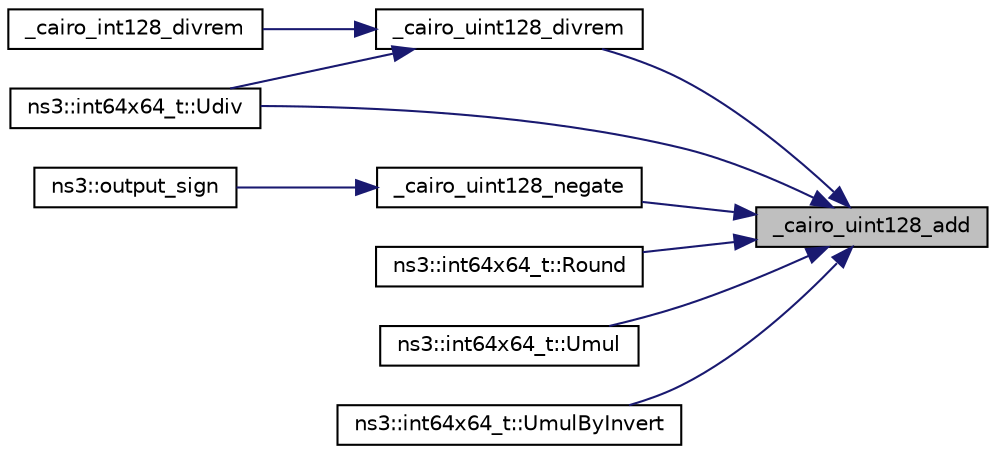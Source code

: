 digraph "_cairo_uint128_add"
{
 // LATEX_PDF_SIZE
  edge [fontname="Helvetica",fontsize="10",labelfontname="Helvetica",labelfontsize="10"];
  node [fontname="Helvetica",fontsize="10",shape=record];
  rankdir="RL";
  Node1 [label="_cairo_uint128_add",height=0.2,width=0.4,color="black", fillcolor="grey75", style="filled", fontcolor="black",tooltip=" "];
  Node1 -> Node2 [dir="back",color="midnightblue",fontsize="10",style="solid",fontname="Helvetica"];
  Node2 [label="_cairo_uint128_divrem",height=0.2,width=0.4,color="black", fillcolor="white", style="filled",URL="$cairo-wideint-private_8h.html#ad2c16372c5b65ee5942fef8b10cbd8a2",tooltip=" "];
  Node2 -> Node3 [dir="back",color="midnightblue",fontsize="10",style="solid",fontname="Helvetica"];
  Node3 [label="_cairo_int128_divrem",height=0.2,width=0.4,color="black", fillcolor="white", style="filled",URL="$cairo-wideint-private_8h.html#a24519f63947d9ea1536870c4534e1d81",tooltip=" "];
  Node2 -> Node4 [dir="back",color="midnightblue",fontsize="10",style="solid",fontname="Helvetica"];
  Node4 [label="ns3::int64x64_t::Udiv",height=0.2,width=0.4,color="black", fillcolor="white", style="filled",URL="$classns3_1_1int64x64__t.html#a5e73195bc06a9deb0ed1978427c93e82",tooltip="Unsigned division of Q64.64 values."];
  Node1 -> Node5 [dir="back",color="midnightblue",fontsize="10",style="solid",fontname="Helvetica"];
  Node5 [label="_cairo_uint128_negate",height=0.2,width=0.4,color="black", fillcolor="white", style="filled",URL="$cairo-wideint-private_8h.html#a2151111ba087a96c73aa89c2aa44ed7e",tooltip=" "];
  Node5 -> Node6 [dir="back",color="midnightblue",fontsize="10",style="solid",fontname="Helvetica"];
  Node6 [label="ns3::output_sign",height=0.2,width=0.4,color="black", fillcolor="white", style="filled",URL="$group__highprec.html#gabc1eadf47a990215c1b0b131d4f52cf9",tooltip="Compute the sign of the result of multiplying or dividing Q64.64 fixed precision operands."];
  Node1 -> Node7 [dir="back",color="midnightblue",fontsize="10",style="solid",fontname="Helvetica"];
  Node7 [label="ns3::int64x64_t::Round",height=0.2,width=0.4,color="black", fillcolor="white", style="filled",URL="$classns3_1_1int64x64__t.html#a36c8ae566118d1523fe66095c0e6b57b",tooltip="Round to the nearest int."];
  Node1 -> Node4 [dir="back",color="midnightblue",fontsize="10",style="solid",fontname="Helvetica"];
  Node1 -> Node8 [dir="back",color="midnightblue",fontsize="10",style="solid",fontname="Helvetica"];
  Node8 [label="ns3::int64x64_t::Umul",height=0.2,width=0.4,color="black", fillcolor="white", style="filled",URL="$classns3_1_1int64x64__t.html#a1aaf2c7c5952219ada53ec78c31b43bc",tooltip="Unsigned multiplication of Q64.64 values."];
  Node1 -> Node9 [dir="back",color="midnightblue",fontsize="10",style="solid",fontname="Helvetica"];
  Node9 [label="ns3::int64x64_t::UmulByInvert",height=0.2,width=0.4,color="black", fillcolor="white", style="filled",URL="$classns3_1_1int64x64__t.html#a32b089058a51a868f81280207d914678",tooltip="Unsigned multiplication of Q64.64 and Q0.128 values."];
}
